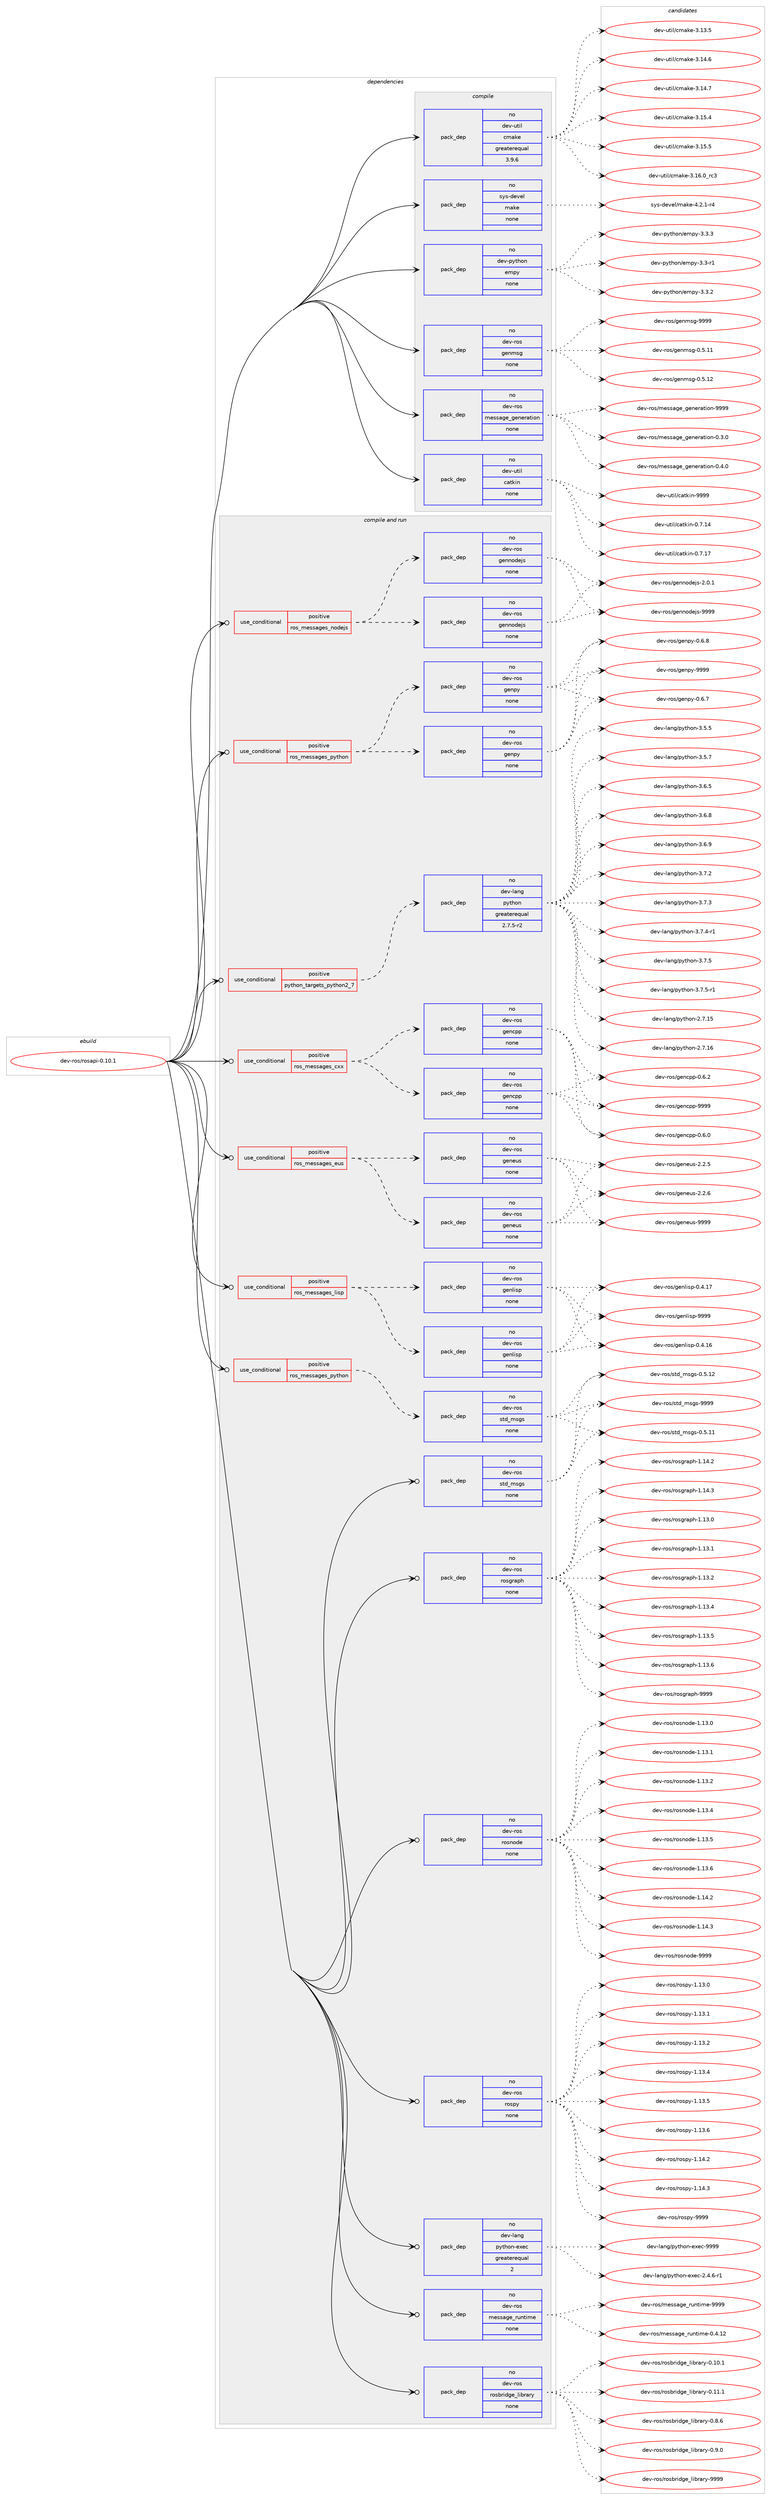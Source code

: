 digraph prolog {

# *************
# Graph options
# *************

newrank=true;
concentrate=true;
compound=true;
graph [rankdir=LR,fontname=Helvetica,fontsize=10,ranksep=1.5];#, ranksep=2.5, nodesep=0.2];
edge  [arrowhead=vee];
node  [fontname=Helvetica,fontsize=10];

# **********
# The ebuild
# **********

subgraph cluster_leftcol {
color=gray;
rank=same;
label=<<i>ebuild</i>>;
id [label="dev-ros/rosapi-0.10.1", color=red, width=4, href="../dev-ros/rosapi-0.10.1.svg"];
}

# ****************
# The dependencies
# ****************

subgraph cluster_midcol {
color=gray;
label=<<i>dependencies</i>>;
subgraph cluster_compile {
fillcolor="#eeeeee";
style=filled;
label=<<i>compile</i>>;
subgraph pack493560 {
dependency659871 [label=<<TABLE BORDER="0" CELLBORDER="1" CELLSPACING="0" CELLPADDING="4" WIDTH="220"><TR><TD ROWSPAN="6" CELLPADDING="30">pack_dep</TD></TR><TR><TD WIDTH="110">no</TD></TR><TR><TD>dev-python</TD></TR><TR><TD>empy</TD></TR><TR><TD>none</TD></TR><TR><TD></TD></TR></TABLE>>, shape=none, color=blue];
}
id:e -> dependency659871:w [weight=20,style="solid",arrowhead="vee"];
subgraph pack493561 {
dependency659872 [label=<<TABLE BORDER="0" CELLBORDER="1" CELLSPACING="0" CELLPADDING="4" WIDTH="220"><TR><TD ROWSPAN="6" CELLPADDING="30">pack_dep</TD></TR><TR><TD WIDTH="110">no</TD></TR><TR><TD>dev-ros</TD></TR><TR><TD>genmsg</TD></TR><TR><TD>none</TD></TR><TR><TD></TD></TR></TABLE>>, shape=none, color=blue];
}
id:e -> dependency659872:w [weight=20,style="solid",arrowhead="vee"];
subgraph pack493562 {
dependency659873 [label=<<TABLE BORDER="0" CELLBORDER="1" CELLSPACING="0" CELLPADDING="4" WIDTH="220"><TR><TD ROWSPAN="6" CELLPADDING="30">pack_dep</TD></TR><TR><TD WIDTH="110">no</TD></TR><TR><TD>dev-ros</TD></TR><TR><TD>message_generation</TD></TR><TR><TD>none</TD></TR><TR><TD></TD></TR></TABLE>>, shape=none, color=blue];
}
id:e -> dependency659873:w [weight=20,style="solid",arrowhead="vee"];
subgraph pack493563 {
dependency659874 [label=<<TABLE BORDER="0" CELLBORDER="1" CELLSPACING="0" CELLPADDING="4" WIDTH="220"><TR><TD ROWSPAN="6" CELLPADDING="30">pack_dep</TD></TR><TR><TD WIDTH="110">no</TD></TR><TR><TD>dev-util</TD></TR><TR><TD>catkin</TD></TR><TR><TD>none</TD></TR><TR><TD></TD></TR></TABLE>>, shape=none, color=blue];
}
id:e -> dependency659874:w [weight=20,style="solid",arrowhead="vee"];
subgraph pack493564 {
dependency659875 [label=<<TABLE BORDER="0" CELLBORDER="1" CELLSPACING="0" CELLPADDING="4" WIDTH="220"><TR><TD ROWSPAN="6" CELLPADDING="30">pack_dep</TD></TR><TR><TD WIDTH="110">no</TD></TR><TR><TD>dev-util</TD></TR><TR><TD>cmake</TD></TR><TR><TD>greaterequal</TD></TR><TR><TD>3.9.6</TD></TR></TABLE>>, shape=none, color=blue];
}
id:e -> dependency659875:w [weight=20,style="solid",arrowhead="vee"];
subgraph pack493565 {
dependency659876 [label=<<TABLE BORDER="0" CELLBORDER="1" CELLSPACING="0" CELLPADDING="4" WIDTH="220"><TR><TD ROWSPAN="6" CELLPADDING="30">pack_dep</TD></TR><TR><TD WIDTH="110">no</TD></TR><TR><TD>sys-devel</TD></TR><TR><TD>make</TD></TR><TR><TD>none</TD></TR><TR><TD></TD></TR></TABLE>>, shape=none, color=blue];
}
id:e -> dependency659876:w [weight=20,style="solid",arrowhead="vee"];
}
subgraph cluster_compileandrun {
fillcolor="#eeeeee";
style=filled;
label=<<i>compile and run</i>>;
subgraph cond154405 {
dependency659877 [label=<<TABLE BORDER="0" CELLBORDER="1" CELLSPACING="0" CELLPADDING="4"><TR><TD ROWSPAN="3" CELLPADDING="10">use_conditional</TD></TR><TR><TD>positive</TD></TR><TR><TD>python_targets_python2_7</TD></TR></TABLE>>, shape=none, color=red];
subgraph pack493566 {
dependency659878 [label=<<TABLE BORDER="0" CELLBORDER="1" CELLSPACING="0" CELLPADDING="4" WIDTH="220"><TR><TD ROWSPAN="6" CELLPADDING="30">pack_dep</TD></TR><TR><TD WIDTH="110">no</TD></TR><TR><TD>dev-lang</TD></TR><TR><TD>python</TD></TR><TR><TD>greaterequal</TD></TR><TR><TD>2.7.5-r2</TD></TR></TABLE>>, shape=none, color=blue];
}
dependency659877:e -> dependency659878:w [weight=20,style="dashed",arrowhead="vee"];
}
id:e -> dependency659877:w [weight=20,style="solid",arrowhead="odotvee"];
subgraph cond154406 {
dependency659879 [label=<<TABLE BORDER="0" CELLBORDER="1" CELLSPACING="0" CELLPADDING="4"><TR><TD ROWSPAN="3" CELLPADDING="10">use_conditional</TD></TR><TR><TD>positive</TD></TR><TR><TD>ros_messages_cxx</TD></TR></TABLE>>, shape=none, color=red];
subgraph pack493567 {
dependency659880 [label=<<TABLE BORDER="0" CELLBORDER="1" CELLSPACING="0" CELLPADDING="4" WIDTH="220"><TR><TD ROWSPAN="6" CELLPADDING="30">pack_dep</TD></TR><TR><TD WIDTH="110">no</TD></TR><TR><TD>dev-ros</TD></TR><TR><TD>gencpp</TD></TR><TR><TD>none</TD></TR><TR><TD></TD></TR></TABLE>>, shape=none, color=blue];
}
dependency659879:e -> dependency659880:w [weight=20,style="dashed",arrowhead="vee"];
subgraph pack493568 {
dependency659881 [label=<<TABLE BORDER="0" CELLBORDER="1" CELLSPACING="0" CELLPADDING="4" WIDTH="220"><TR><TD ROWSPAN="6" CELLPADDING="30">pack_dep</TD></TR><TR><TD WIDTH="110">no</TD></TR><TR><TD>dev-ros</TD></TR><TR><TD>gencpp</TD></TR><TR><TD>none</TD></TR><TR><TD></TD></TR></TABLE>>, shape=none, color=blue];
}
dependency659879:e -> dependency659881:w [weight=20,style="dashed",arrowhead="vee"];
}
id:e -> dependency659879:w [weight=20,style="solid",arrowhead="odotvee"];
subgraph cond154407 {
dependency659882 [label=<<TABLE BORDER="0" CELLBORDER="1" CELLSPACING="0" CELLPADDING="4"><TR><TD ROWSPAN="3" CELLPADDING="10">use_conditional</TD></TR><TR><TD>positive</TD></TR><TR><TD>ros_messages_eus</TD></TR></TABLE>>, shape=none, color=red];
subgraph pack493569 {
dependency659883 [label=<<TABLE BORDER="0" CELLBORDER="1" CELLSPACING="0" CELLPADDING="4" WIDTH="220"><TR><TD ROWSPAN="6" CELLPADDING="30">pack_dep</TD></TR><TR><TD WIDTH="110">no</TD></TR><TR><TD>dev-ros</TD></TR><TR><TD>geneus</TD></TR><TR><TD>none</TD></TR><TR><TD></TD></TR></TABLE>>, shape=none, color=blue];
}
dependency659882:e -> dependency659883:w [weight=20,style="dashed",arrowhead="vee"];
subgraph pack493570 {
dependency659884 [label=<<TABLE BORDER="0" CELLBORDER="1" CELLSPACING="0" CELLPADDING="4" WIDTH="220"><TR><TD ROWSPAN="6" CELLPADDING="30">pack_dep</TD></TR><TR><TD WIDTH="110">no</TD></TR><TR><TD>dev-ros</TD></TR><TR><TD>geneus</TD></TR><TR><TD>none</TD></TR><TR><TD></TD></TR></TABLE>>, shape=none, color=blue];
}
dependency659882:e -> dependency659884:w [weight=20,style="dashed",arrowhead="vee"];
}
id:e -> dependency659882:w [weight=20,style="solid",arrowhead="odotvee"];
subgraph cond154408 {
dependency659885 [label=<<TABLE BORDER="0" CELLBORDER="1" CELLSPACING="0" CELLPADDING="4"><TR><TD ROWSPAN="3" CELLPADDING="10">use_conditional</TD></TR><TR><TD>positive</TD></TR><TR><TD>ros_messages_lisp</TD></TR></TABLE>>, shape=none, color=red];
subgraph pack493571 {
dependency659886 [label=<<TABLE BORDER="0" CELLBORDER="1" CELLSPACING="0" CELLPADDING="4" WIDTH="220"><TR><TD ROWSPAN="6" CELLPADDING="30">pack_dep</TD></TR><TR><TD WIDTH="110">no</TD></TR><TR><TD>dev-ros</TD></TR><TR><TD>genlisp</TD></TR><TR><TD>none</TD></TR><TR><TD></TD></TR></TABLE>>, shape=none, color=blue];
}
dependency659885:e -> dependency659886:w [weight=20,style="dashed",arrowhead="vee"];
subgraph pack493572 {
dependency659887 [label=<<TABLE BORDER="0" CELLBORDER="1" CELLSPACING="0" CELLPADDING="4" WIDTH="220"><TR><TD ROWSPAN="6" CELLPADDING="30">pack_dep</TD></TR><TR><TD WIDTH="110">no</TD></TR><TR><TD>dev-ros</TD></TR><TR><TD>genlisp</TD></TR><TR><TD>none</TD></TR><TR><TD></TD></TR></TABLE>>, shape=none, color=blue];
}
dependency659885:e -> dependency659887:w [weight=20,style="dashed",arrowhead="vee"];
}
id:e -> dependency659885:w [weight=20,style="solid",arrowhead="odotvee"];
subgraph cond154409 {
dependency659888 [label=<<TABLE BORDER="0" CELLBORDER="1" CELLSPACING="0" CELLPADDING="4"><TR><TD ROWSPAN="3" CELLPADDING="10">use_conditional</TD></TR><TR><TD>positive</TD></TR><TR><TD>ros_messages_nodejs</TD></TR></TABLE>>, shape=none, color=red];
subgraph pack493573 {
dependency659889 [label=<<TABLE BORDER="0" CELLBORDER="1" CELLSPACING="0" CELLPADDING="4" WIDTH="220"><TR><TD ROWSPAN="6" CELLPADDING="30">pack_dep</TD></TR><TR><TD WIDTH="110">no</TD></TR><TR><TD>dev-ros</TD></TR><TR><TD>gennodejs</TD></TR><TR><TD>none</TD></TR><TR><TD></TD></TR></TABLE>>, shape=none, color=blue];
}
dependency659888:e -> dependency659889:w [weight=20,style="dashed",arrowhead="vee"];
subgraph pack493574 {
dependency659890 [label=<<TABLE BORDER="0" CELLBORDER="1" CELLSPACING="0" CELLPADDING="4" WIDTH="220"><TR><TD ROWSPAN="6" CELLPADDING="30">pack_dep</TD></TR><TR><TD WIDTH="110">no</TD></TR><TR><TD>dev-ros</TD></TR><TR><TD>gennodejs</TD></TR><TR><TD>none</TD></TR><TR><TD></TD></TR></TABLE>>, shape=none, color=blue];
}
dependency659888:e -> dependency659890:w [weight=20,style="dashed",arrowhead="vee"];
}
id:e -> dependency659888:w [weight=20,style="solid",arrowhead="odotvee"];
subgraph cond154410 {
dependency659891 [label=<<TABLE BORDER="0" CELLBORDER="1" CELLSPACING="0" CELLPADDING="4"><TR><TD ROWSPAN="3" CELLPADDING="10">use_conditional</TD></TR><TR><TD>positive</TD></TR><TR><TD>ros_messages_python</TD></TR></TABLE>>, shape=none, color=red];
subgraph pack493575 {
dependency659892 [label=<<TABLE BORDER="0" CELLBORDER="1" CELLSPACING="0" CELLPADDING="4" WIDTH="220"><TR><TD ROWSPAN="6" CELLPADDING="30">pack_dep</TD></TR><TR><TD WIDTH="110">no</TD></TR><TR><TD>dev-ros</TD></TR><TR><TD>genpy</TD></TR><TR><TD>none</TD></TR><TR><TD></TD></TR></TABLE>>, shape=none, color=blue];
}
dependency659891:e -> dependency659892:w [weight=20,style="dashed",arrowhead="vee"];
subgraph pack493576 {
dependency659893 [label=<<TABLE BORDER="0" CELLBORDER="1" CELLSPACING="0" CELLPADDING="4" WIDTH="220"><TR><TD ROWSPAN="6" CELLPADDING="30">pack_dep</TD></TR><TR><TD WIDTH="110">no</TD></TR><TR><TD>dev-ros</TD></TR><TR><TD>genpy</TD></TR><TR><TD>none</TD></TR><TR><TD></TD></TR></TABLE>>, shape=none, color=blue];
}
dependency659891:e -> dependency659893:w [weight=20,style="dashed",arrowhead="vee"];
}
id:e -> dependency659891:w [weight=20,style="solid",arrowhead="odotvee"];
subgraph cond154411 {
dependency659894 [label=<<TABLE BORDER="0" CELLBORDER="1" CELLSPACING="0" CELLPADDING="4"><TR><TD ROWSPAN="3" CELLPADDING="10">use_conditional</TD></TR><TR><TD>positive</TD></TR><TR><TD>ros_messages_python</TD></TR></TABLE>>, shape=none, color=red];
subgraph pack493577 {
dependency659895 [label=<<TABLE BORDER="0" CELLBORDER="1" CELLSPACING="0" CELLPADDING="4" WIDTH="220"><TR><TD ROWSPAN="6" CELLPADDING="30">pack_dep</TD></TR><TR><TD WIDTH="110">no</TD></TR><TR><TD>dev-ros</TD></TR><TR><TD>std_msgs</TD></TR><TR><TD>none</TD></TR><TR><TD></TD></TR></TABLE>>, shape=none, color=blue];
}
dependency659894:e -> dependency659895:w [weight=20,style="dashed",arrowhead="vee"];
}
id:e -> dependency659894:w [weight=20,style="solid",arrowhead="odotvee"];
subgraph pack493578 {
dependency659896 [label=<<TABLE BORDER="0" CELLBORDER="1" CELLSPACING="0" CELLPADDING="4" WIDTH="220"><TR><TD ROWSPAN="6" CELLPADDING="30">pack_dep</TD></TR><TR><TD WIDTH="110">no</TD></TR><TR><TD>dev-lang</TD></TR><TR><TD>python-exec</TD></TR><TR><TD>greaterequal</TD></TR><TR><TD>2</TD></TR></TABLE>>, shape=none, color=blue];
}
id:e -> dependency659896:w [weight=20,style="solid",arrowhead="odotvee"];
subgraph pack493579 {
dependency659897 [label=<<TABLE BORDER="0" CELLBORDER="1" CELLSPACING="0" CELLPADDING="4" WIDTH="220"><TR><TD ROWSPAN="6" CELLPADDING="30">pack_dep</TD></TR><TR><TD WIDTH="110">no</TD></TR><TR><TD>dev-ros</TD></TR><TR><TD>message_runtime</TD></TR><TR><TD>none</TD></TR><TR><TD></TD></TR></TABLE>>, shape=none, color=blue];
}
id:e -> dependency659897:w [weight=20,style="solid",arrowhead="odotvee"];
subgraph pack493580 {
dependency659898 [label=<<TABLE BORDER="0" CELLBORDER="1" CELLSPACING="0" CELLPADDING="4" WIDTH="220"><TR><TD ROWSPAN="6" CELLPADDING="30">pack_dep</TD></TR><TR><TD WIDTH="110">no</TD></TR><TR><TD>dev-ros</TD></TR><TR><TD>rosbridge_library</TD></TR><TR><TD>none</TD></TR><TR><TD></TD></TR></TABLE>>, shape=none, color=blue];
}
id:e -> dependency659898:w [weight=20,style="solid",arrowhead="odotvee"];
subgraph pack493581 {
dependency659899 [label=<<TABLE BORDER="0" CELLBORDER="1" CELLSPACING="0" CELLPADDING="4" WIDTH="220"><TR><TD ROWSPAN="6" CELLPADDING="30">pack_dep</TD></TR><TR><TD WIDTH="110">no</TD></TR><TR><TD>dev-ros</TD></TR><TR><TD>rosgraph</TD></TR><TR><TD>none</TD></TR><TR><TD></TD></TR></TABLE>>, shape=none, color=blue];
}
id:e -> dependency659899:w [weight=20,style="solid",arrowhead="odotvee"];
subgraph pack493582 {
dependency659900 [label=<<TABLE BORDER="0" CELLBORDER="1" CELLSPACING="0" CELLPADDING="4" WIDTH="220"><TR><TD ROWSPAN="6" CELLPADDING="30">pack_dep</TD></TR><TR><TD WIDTH="110">no</TD></TR><TR><TD>dev-ros</TD></TR><TR><TD>rosnode</TD></TR><TR><TD>none</TD></TR><TR><TD></TD></TR></TABLE>>, shape=none, color=blue];
}
id:e -> dependency659900:w [weight=20,style="solid",arrowhead="odotvee"];
subgraph pack493583 {
dependency659901 [label=<<TABLE BORDER="0" CELLBORDER="1" CELLSPACING="0" CELLPADDING="4" WIDTH="220"><TR><TD ROWSPAN="6" CELLPADDING="30">pack_dep</TD></TR><TR><TD WIDTH="110">no</TD></TR><TR><TD>dev-ros</TD></TR><TR><TD>rospy</TD></TR><TR><TD>none</TD></TR><TR><TD></TD></TR></TABLE>>, shape=none, color=blue];
}
id:e -> dependency659901:w [weight=20,style="solid",arrowhead="odotvee"];
subgraph pack493584 {
dependency659902 [label=<<TABLE BORDER="0" CELLBORDER="1" CELLSPACING="0" CELLPADDING="4" WIDTH="220"><TR><TD ROWSPAN="6" CELLPADDING="30">pack_dep</TD></TR><TR><TD WIDTH="110">no</TD></TR><TR><TD>dev-ros</TD></TR><TR><TD>std_msgs</TD></TR><TR><TD>none</TD></TR><TR><TD></TD></TR></TABLE>>, shape=none, color=blue];
}
id:e -> dependency659902:w [weight=20,style="solid",arrowhead="odotvee"];
}
subgraph cluster_run {
fillcolor="#eeeeee";
style=filled;
label=<<i>run</i>>;
}
}

# **************
# The candidates
# **************

subgraph cluster_choices {
rank=same;
color=gray;
label=<<i>candidates</i>>;

subgraph choice493560 {
color=black;
nodesep=1;
choice1001011184511212111610411111047101109112121455146514511449 [label="dev-python/empy-3.3-r1", color=red, width=4,href="../dev-python/empy-3.3-r1.svg"];
choice1001011184511212111610411111047101109112121455146514650 [label="dev-python/empy-3.3.2", color=red, width=4,href="../dev-python/empy-3.3.2.svg"];
choice1001011184511212111610411111047101109112121455146514651 [label="dev-python/empy-3.3.3", color=red, width=4,href="../dev-python/empy-3.3.3.svg"];
dependency659871:e -> choice1001011184511212111610411111047101109112121455146514511449:w [style=dotted,weight="100"];
dependency659871:e -> choice1001011184511212111610411111047101109112121455146514650:w [style=dotted,weight="100"];
dependency659871:e -> choice1001011184511212111610411111047101109112121455146514651:w [style=dotted,weight="100"];
}
subgraph choice493561 {
color=black;
nodesep=1;
choice100101118451141111154710310111010911510345484653464949 [label="dev-ros/genmsg-0.5.11", color=red, width=4,href="../dev-ros/genmsg-0.5.11.svg"];
choice100101118451141111154710310111010911510345484653464950 [label="dev-ros/genmsg-0.5.12", color=red, width=4,href="../dev-ros/genmsg-0.5.12.svg"];
choice10010111845114111115471031011101091151034557575757 [label="dev-ros/genmsg-9999", color=red, width=4,href="../dev-ros/genmsg-9999.svg"];
dependency659872:e -> choice100101118451141111154710310111010911510345484653464949:w [style=dotted,weight="100"];
dependency659872:e -> choice100101118451141111154710310111010911510345484653464950:w [style=dotted,weight="100"];
dependency659872:e -> choice10010111845114111115471031011101091151034557575757:w [style=dotted,weight="100"];
}
subgraph choice493562 {
color=black;
nodesep=1;
choice1001011184511411111547109101115115971031019510310111010111497116105111110454846514648 [label="dev-ros/message_generation-0.3.0", color=red, width=4,href="../dev-ros/message_generation-0.3.0.svg"];
choice1001011184511411111547109101115115971031019510310111010111497116105111110454846524648 [label="dev-ros/message_generation-0.4.0", color=red, width=4,href="../dev-ros/message_generation-0.4.0.svg"];
choice10010111845114111115471091011151159710310195103101110101114971161051111104557575757 [label="dev-ros/message_generation-9999", color=red, width=4,href="../dev-ros/message_generation-9999.svg"];
dependency659873:e -> choice1001011184511411111547109101115115971031019510310111010111497116105111110454846514648:w [style=dotted,weight="100"];
dependency659873:e -> choice1001011184511411111547109101115115971031019510310111010111497116105111110454846524648:w [style=dotted,weight="100"];
dependency659873:e -> choice10010111845114111115471091011151159710310195103101110101114971161051111104557575757:w [style=dotted,weight="100"];
}
subgraph choice493563 {
color=black;
nodesep=1;
choice1001011184511711610510847999711610710511045484655464952 [label="dev-util/catkin-0.7.14", color=red, width=4,href="../dev-util/catkin-0.7.14.svg"];
choice1001011184511711610510847999711610710511045484655464955 [label="dev-util/catkin-0.7.17", color=red, width=4,href="../dev-util/catkin-0.7.17.svg"];
choice100101118451171161051084799971161071051104557575757 [label="dev-util/catkin-9999", color=red, width=4,href="../dev-util/catkin-9999.svg"];
dependency659874:e -> choice1001011184511711610510847999711610710511045484655464952:w [style=dotted,weight="100"];
dependency659874:e -> choice1001011184511711610510847999711610710511045484655464955:w [style=dotted,weight="100"];
dependency659874:e -> choice100101118451171161051084799971161071051104557575757:w [style=dotted,weight="100"];
}
subgraph choice493564 {
color=black;
nodesep=1;
choice1001011184511711610510847991099710710145514649514653 [label="dev-util/cmake-3.13.5", color=red, width=4,href="../dev-util/cmake-3.13.5.svg"];
choice1001011184511711610510847991099710710145514649524654 [label="dev-util/cmake-3.14.6", color=red, width=4,href="../dev-util/cmake-3.14.6.svg"];
choice1001011184511711610510847991099710710145514649524655 [label="dev-util/cmake-3.14.7", color=red, width=4,href="../dev-util/cmake-3.14.7.svg"];
choice1001011184511711610510847991099710710145514649534652 [label="dev-util/cmake-3.15.4", color=red, width=4,href="../dev-util/cmake-3.15.4.svg"];
choice1001011184511711610510847991099710710145514649534653 [label="dev-util/cmake-3.15.5", color=red, width=4,href="../dev-util/cmake-3.15.5.svg"];
choice1001011184511711610510847991099710710145514649544648951149951 [label="dev-util/cmake-3.16.0_rc3", color=red, width=4,href="../dev-util/cmake-3.16.0_rc3.svg"];
dependency659875:e -> choice1001011184511711610510847991099710710145514649514653:w [style=dotted,weight="100"];
dependency659875:e -> choice1001011184511711610510847991099710710145514649524654:w [style=dotted,weight="100"];
dependency659875:e -> choice1001011184511711610510847991099710710145514649524655:w [style=dotted,weight="100"];
dependency659875:e -> choice1001011184511711610510847991099710710145514649534652:w [style=dotted,weight="100"];
dependency659875:e -> choice1001011184511711610510847991099710710145514649534653:w [style=dotted,weight="100"];
dependency659875:e -> choice1001011184511711610510847991099710710145514649544648951149951:w [style=dotted,weight="100"];
}
subgraph choice493565 {
color=black;
nodesep=1;
choice1151211154510010111810110847109971071014552465046494511452 [label="sys-devel/make-4.2.1-r4", color=red, width=4,href="../sys-devel/make-4.2.1-r4.svg"];
dependency659876:e -> choice1151211154510010111810110847109971071014552465046494511452:w [style=dotted,weight="100"];
}
subgraph choice493566 {
color=black;
nodesep=1;
choice10010111845108971101034711212111610411111045504655464953 [label="dev-lang/python-2.7.15", color=red, width=4,href="../dev-lang/python-2.7.15.svg"];
choice10010111845108971101034711212111610411111045504655464954 [label="dev-lang/python-2.7.16", color=red, width=4,href="../dev-lang/python-2.7.16.svg"];
choice100101118451089711010347112121116104111110455146534653 [label="dev-lang/python-3.5.5", color=red, width=4,href="../dev-lang/python-3.5.5.svg"];
choice100101118451089711010347112121116104111110455146534655 [label="dev-lang/python-3.5.7", color=red, width=4,href="../dev-lang/python-3.5.7.svg"];
choice100101118451089711010347112121116104111110455146544653 [label="dev-lang/python-3.6.5", color=red, width=4,href="../dev-lang/python-3.6.5.svg"];
choice100101118451089711010347112121116104111110455146544656 [label="dev-lang/python-3.6.8", color=red, width=4,href="../dev-lang/python-3.6.8.svg"];
choice100101118451089711010347112121116104111110455146544657 [label="dev-lang/python-3.6.9", color=red, width=4,href="../dev-lang/python-3.6.9.svg"];
choice100101118451089711010347112121116104111110455146554650 [label="dev-lang/python-3.7.2", color=red, width=4,href="../dev-lang/python-3.7.2.svg"];
choice100101118451089711010347112121116104111110455146554651 [label="dev-lang/python-3.7.3", color=red, width=4,href="../dev-lang/python-3.7.3.svg"];
choice1001011184510897110103471121211161041111104551465546524511449 [label="dev-lang/python-3.7.4-r1", color=red, width=4,href="../dev-lang/python-3.7.4-r1.svg"];
choice100101118451089711010347112121116104111110455146554653 [label="dev-lang/python-3.7.5", color=red, width=4,href="../dev-lang/python-3.7.5.svg"];
choice1001011184510897110103471121211161041111104551465546534511449 [label="dev-lang/python-3.7.5-r1", color=red, width=4,href="../dev-lang/python-3.7.5-r1.svg"];
dependency659878:e -> choice10010111845108971101034711212111610411111045504655464953:w [style=dotted,weight="100"];
dependency659878:e -> choice10010111845108971101034711212111610411111045504655464954:w [style=dotted,weight="100"];
dependency659878:e -> choice100101118451089711010347112121116104111110455146534653:w [style=dotted,weight="100"];
dependency659878:e -> choice100101118451089711010347112121116104111110455146534655:w [style=dotted,weight="100"];
dependency659878:e -> choice100101118451089711010347112121116104111110455146544653:w [style=dotted,weight="100"];
dependency659878:e -> choice100101118451089711010347112121116104111110455146544656:w [style=dotted,weight="100"];
dependency659878:e -> choice100101118451089711010347112121116104111110455146544657:w [style=dotted,weight="100"];
dependency659878:e -> choice100101118451089711010347112121116104111110455146554650:w [style=dotted,weight="100"];
dependency659878:e -> choice100101118451089711010347112121116104111110455146554651:w [style=dotted,weight="100"];
dependency659878:e -> choice1001011184510897110103471121211161041111104551465546524511449:w [style=dotted,weight="100"];
dependency659878:e -> choice100101118451089711010347112121116104111110455146554653:w [style=dotted,weight="100"];
dependency659878:e -> choice1001011184510897110103471121211161041111104551465546534511449:w [style=dotted,weight="100"];
}
subgraph choice493567 {
color=black;
nodesep=1;
choice100101118451141111154710310111099112112454846544648 [label="dev-ros/gencpp-0.6.0", color=red, width=4,href="../dev-ros/gencpp-0.6.0.svg"];
choice100101118451141111154710310111099112112454846544650 [label="dev-ros/gencpp-0.6.2", color=red, width=4,href="../dev-ros/gencpp-0.6.2.svg"];
choice1001011184511411111547103101110991121124557575757 [label="dev-ros/gencpp-9999", color=red, width=4,href="../dev-ros/gencpp-9999.svg"];
dependency659880:e -> choice100101118451141111154710310111099112112454846544648:w [style=dotted,weight="100"];
dependency659880:e -> choice100101118451141111154710310111099112112454846544650:w [style=dotted,weight="100"];
dependency659880:e -> choice1001011184511411111547103101110991121124557575757:w [style=dotted,weight="100"];
}
subgraph choice493568 {
color=black;
nodesep=1;
choice100101118451141111154710310111099112112454846544648 [label="dev-ros/gencpp-0.6.0", color=red, width=4,href="../dev-ros/gencpp-0.6.0.svg"];
choice100101118451141111154710310111099112112454846544650 [label="dev-ros/gencpp-0.6.2", color=red, width=4,href="../dev-ros/gencpp-0.6.2.svg"];
choice1001011184511411111547103101110991121124557575757 [label="dev-ros/gencpp-9999", color=red, width=4,href="../dev-ros/gencpp-9999.svg"];
dependency659881:e -> choice100101118451141111154710310111099112112454846544648:w [style=dotted,weight="100"];
dependency659881:e -> choice100101118451141111154710310111099112112454846544650:w [style=dotted,weight="100"];
dependency659881:e -> choice1001011184511411111547103101110991121124557575757:w [style=dotted,weight="100"];
}
subgraph choice493569 {
color=black;
nodesep=1;
choice1001011184511411111547103101110101117115455046504653 [label="dev-ros/geneus-2.2.5", color=red, width=4,href="../dev-ros/geneus-2.2.5.svg"];
choice1001011184511411111547103101110101117115455046504654 [label="dev-ros/geneus-2.2.6", color=red, width=4,href="../dev-ros/geneus-2.2.6.svg"];
choice10010111845114111115471031011101011171154557575757 [label="dev-ros/geneus-9999", color=red, width=4,href="../dev-ros/geneus-9999.svg"];
dependency659883:e -> choice1001011184511411111547103101110101117115455046504653:w [style=dotted,weight="100"];
dependency659883:e -> choice1001011184511411111547103101110101117115455046504654:w [style=dotted,weight="100"];
dependency659883:e -> choice10010111845114111115471031011101011171154557575757:w [style=dotted,weight="100"];
}
subgraph choice493570 {
color=black;
nodesep=1;
choice1001011184511411111547103101110101117115455046504653 [label="dev-ros/geneus-2.2.5", color=red, width=4,href="../dev-ros/geneus-2.2.5.svg"];
choice1001011184511411111547103101110101117115455046504654 [label="dev-ros/geneus-2.2.6", color=red, width=4,href="../dev-ros/geneus-2.2.6.svg"];
choice10010111845114111115471031011101011171154557575757 [label="dev-ros/geneus-9999", color=red, width=4,href="../dev-ros/geneus-9999.svg"];
dependency659884:e -> choice1001011184511411111547103101110101117115455046504653:w [style=dotted,weight="100"];
dependency659884:e -> choice1001011184511411111547103101110101117115455046504654:w [style=dotted,weight="100"];
dependency659884:e -> choice10010111845114111115471031011101011171154557575757:w [style=dotted,weight="100"];
}
subgraph choice493571 {
color=black;
nodesep=1;
choice100101118451141111154710310111010810511511245484652464954 [label="dev-ros/genlisp-0.4.16", color=red, width=4,href="../dev-ros/genlisp-0.4.16.svg"];
choice100101118451141111154710310111010810511511245484652464955 [label="dev-ros/genlisp-0.4.17", color=red, width=4,href="../dev-ros/genlisp-0.4.17.svg"];
choice10010111845114111115471031011101081051151124557575757 [label="dev-ros/genlisp-9999", color=red, width=4,href="../dev-ros/genlisp-9999.svg"];
dependency659886:e -> choice100101118451141111154710310111010810511511245484652464954:w [style=dotted,weight="100"];
dependency659886:e -> choice100101118451141111154710310111010810511511245484652464955:w [style=dotted,weight="100"];
dependency659886:e -> choice10010111845114111115471031011101081051151124557575757:w [style=dotted,weight="100"];
}
subgraph choice493572 {
color=black;
nodesep=1;
choice100101118451141111154710310111010810511511245484652464954 [label="dev-ros/genlisp-0.4.16", color=red, width=4,href="../dev-ros/genlisp-0.4.16.svg"];
choice100101118451141111154710310111010810511511245484652464955 [label="dev-ros/genlisp-0.4.17", color=red, width=4,href="../dev-ros/genlisp-0.4.17.svg"];
choice10010111845114111115471031011101081051151124557575757 [label="dev-ros/genlisp-9999", color=red, width=4,href="../dev-ros/genlisp-9999.svg"];
dependency659887:e -> choice100101118451141111154710310111010810511511245484652464954:w [style=dotted,weight="100"];
dependency659887:e -> choice100101118451141111154710310111010810511511245484652464955:w [style=dotted,weight="100"];
dependency659887:e -> choice10010111845114111115471031011101081051151124557575757:w [style=dotted,weight="100"];
}
subgraph choice493573 {
color=black;
nodesep=1;
choice1001011184511411111547103101110110111100101106115455046484649 [label="dev-ros/gennodejs-2.0.1", color=red, width=4,href="../dev-ros/gennodejs-2.0.1.svg"];
choice10010111845114111115471031011101101111001011061154557575757 [label="dev-ros/gennodejs-9999", color=red, width=4,href="../dev-ros/gennodejs-9999.svg"];
dependency659889:e -> choice1001011184511411111547103101110110111100101106115455046484649:w [style=dotted,weight="100"];
dependency659889:e -> choice10010111845114111115471031011101101111001011061154557575757:w [style=dotted,weight="100"];
}
subgraph choice493574 {
color=black;
nodesep=1;
choice1001011184511411111547103101110110111100101106115455046484649 [label="dev-ros/gennodejs-2.0.1", color=red, width=4,href="../dev-ros/gennodejs-2.0.1.svg"];
choice10010111845114111115471031011101101111001011061154557575757 [label="dev-ros/gennodejs-9999", color=red, width=4,href="../dev-ros/gennodejs-9999.svg"];
dependency659890:e -> choice1001011184511411111547103101110110111100101106115455046484649:w [style=dotted,weight="100"];
dependency659890:e -> choice10010111845114111115471031011101101111001011061154557575757:w [style=dotted,weight="100"];
}
subgraph choice493575 {
color=black;
nodesep=1;
choice1001011184511411111547103101110112121454846544655 [label="dev-ros/genpy-0.6.7", color=red, width=4,href="../dev-ros/genpy-0.6.7.svg"];
choice1001011184511411111547103101110112121454846544656 [label="dev-ros/genpy-0.6.8", color=red, width=4,href="../dev-ros/genpy-0.6.8.svg"];
choice10010111845114111115471031011101121214557575757 [label="dev-ros/genpy-9999", color=red, width=4,href="../dev-ros/genpy-9999.svg"];
dependency659892:e -> choice1001011184511411111547103101110112121454846544655:w [style=dotted,weight="100"];
dependency659892:e -> choice1001011184511411111547103101110112121454846544656:w [style=dotted,weight="100"];
dependency659892:e -> choice10010111845114111115471031011101121214557575757:w [style=dotted,weight="100"];
}
subgraph choice493576 {
color=black;
nodesep=1;
choice1001011184511411111547103101110112121454846544655 [label="dev-ros/genpy-0.6.7", color=red, width=4,href="../dev-ros/genpy-0.6.7.svg"];
choice1001011184511411111547103101110112121454846544656 [label="dev-ros/genpy-0.6.8", color=red, width=4,href="../dev-ros/genpy-0.6.8.svg"];
choice10010111845114111115471031011101121214557575757 [label="dev-ros/genpy-9999", color=red, width=4,href="../dev-ros/genpy-9999.svg"];
dependency659893:e -> choice1001011184511411111547103101110112121454846544655:w [style=dotted,weight="100"];
dependency659893:e -> choice1001011184511411111547103101110112121454846544656:w [style=dotted,weight="100"];
dependency659893:e -> choice10010111845114111115471031011101121214557575757:w [style=dotted,weight="100"];
}
subgraph choice493577 {
color=black;
nodesep=1;
choice10010111845114111115471151161009510911510311545484653464949 [label="dev-ros/std_msgs-0.5.11", color=red, width=4,href="../dev-ros/std_msgs-0.5.11.svg"];
choice10010111845114111115471151161009510911510311545484653464950 [label="dev-ros/std_msgs-0.5.12", color=red, width=4,href="../dev-ros/std_msgs-0.5.12.svg"];
choice1001011184511411111547115116100951091151031154557575757 [label="dev-ros/std_msgs-9999", color=red, width=4,href="../dev-ros/std_msgs-9999.svg"];
dependency659895:e -> choice10010111845114111115471151161009510911510311545484653464949:w [style=dotted,weight="100"];
dependency659895:e -> choice10010111845114111115471151161009510911510311545484653464950:w [style=dotted,weight="100"];
dependency659895:e -> choice1001011184511411111547115116100951091151031154557575757:w [style=dotted,weight="100"];
}
subgraph choice493578 {
color=black;
nodesep=1;
choice10010111845108971101034711212111610411111045101120101994550465246544511449 [label="dev-lang/python-exec-2.4.6-r1", color=red, width=4,href="../dev-lang/python-exec-2.4.6-r1.svg"];
choice10010111845108971101034711212111610411111045101120101994557575757 [label="dev-lang/python-exec-9999", color=red, width=4,href="../dev-lang/python-exec-9999.svg"];
dependency659896:e -> choice10010111845108971101034711212111610411111045101120101994550465246544511449:w [style=dotted,weight="100"];
dependency659896:e -> choice10010111845108971101034711212111610411111045101120101994557575757:w [style=dotted,weight="100"];
}
subgraph choice493579 {
color=black;
nodesep=1;
choice1001011184511411111547109101115115971031019511411711011610510910145484652464950 [label="dev-ros/message_runtime-0.4.12", color=red, width=4,href="../dev-ros/message_runtime-0.4.12.svg"];
choice100101118451141111154710910111511597103101951141171101161051091014557575757 [label="dev-ros/message_runtime-9999", color=red, width=4,href="../dev-ros/message_runtime-9999.svg"];
dependency659897:e -> choice1001011184511411111547109101115115971031019511411711011610510910145484652464950:w [style=dotted,weight="100"];
dependency659897:e -> choice100101118451141111154710910111511597103101951141171101161051091014557575757:w [style=dotted,weight="100"];
}
subgraph choice493580 {
color=black;
nodesep=1;
choice10010111845114111115471141111159811410510010310195108105981149711412145484649484649 [label="dev-ros/rosbridge_library-0.10.1", color=red, width=4,href="../dev-ros/rosbridge_library-0.10.1.svg"];
choice10010111845114111115471141111159811410510010310195108105981149711412145484649494649 [label="dev-ros/rosbridge_library-0.11.1", color=red, width=4,href="../dev-ros/rosbridge_library-0.11.1.svg"];
choice100101118451141111154711411111598114105100103101951081059811497114121454846564654 [label="dev-ros/rosbridge_library-0.8.6", color=red, width=4,href="../dev-ros/rosbridge_library-0.8.6.svg"];
choice100101118451141111154711411111598114105100103101951081059811497114121454846574648 [label="dev-ros/rosbridge_library-0.9.0", color=red, width=4,href="../dev-ros/rosbridge_library-0.9.0.svg"];
choice1001011184511411111547114111115981141051001031019510810598114971141214557575757 [label="dev-ros/rosbridge_library-9999", color=red, width=4,href="../dev-ros/rosbridge_library-9999.svg"];
dependency659898:e -> choice10010111845114111115471141111159811410510010310195108105981149711412145484649484649:w [style=dotted,weight="100"];
dependency659898:e -> choice10010111845114111115471141111159811410510010310195108105981149711412145484649494649:w [style=dotted,weight="100"];
dependency659898:e -> choice100101118451141111154711411111598114105100103101951081059811497114121454846564654:w [style=dotted,weight="100"];
dependency659898:e -> choice100101118451141111154711411111598114105100103101951081059811497114121454846574648:w [style=dotted,weight="100"];
dependency659898:e -> choice1001011184511411111547114111115981141051001031019510810598114971141214557575757:w [style=dotted,weight="100"];
}
subgraph choice493581 {
color=black;
nodesep=1;
choice10010111845114111115471141111151031149711210445494649514648 [label="dev-ros/rosgraph-1.13.0", color=red, width=4,href="../dev-ros/rosgraph-1.13.0.svg"];
choice10010111845114111115471141111151031149711210445494649514649 [label="dev-ros/rosgraph-1.13.1", color=red, width=4,href="../dev-ros/rosgraph-1.13.1.svg"];
choice10010111845114111115471141111151031149711210445494649514650 [label="dev-ros/rosgraph-1.13.2", color=red, width=4,href="../dev-ros/rosgraph-1.13.2.svg"];
choice10010111845114111115471141111151031149711210445494649514652 [label="dev-ros/rosgraph-1.13.4", color=red, width=4,href="../dev-ros/rosgraph-1.13.4.svg"];
choice10010111845114111115471141111151031149711210445494649514653 [label="dev-ros/rosgraph-1.13.5", color=red, width=4,href="../dev-ros/rosgraph-1.13.5.svg"];
choice10010111845114111115471141111151031149711210445494649514654 [label="dev-ros/rosgraph-1.13.6", color=red, width=4,href="../dev-ros/rosgraph-1.13.6.svg"];
choice10010111845114111115471141111151031149711210445494649524650 [label="dev-ros/rosgraph-1.14.2", color=red, width=4,href="../dev-ros/rosgraph-1.14.2.svg"];
choice10010111845114111115471141111151031149711210445494649524651 [label="dev-ros/rosgraph-1.14.3", color=red, width=4,href="../dev-ros/rosgraph-1.14.3.svg"];
choice1001011184511411111547114111115103114971121044557575757 [label="dev-ros/rosgraph-9999", color=red, width=4,href="../dev-ros/rosgraph-9999.svg"];
dependency659899:e -> choice10010111845114111115471141111151031149711210445494649514648:w [style=dotted,weight="100"];
dependency659899:e -> choice10010111845114111115471141111151031149711210445494649514649:w [style=dotted,weight="100"];
dependency659899:e -> choice10010111845114111115471141111151031149711210445494649514650:w [style=dotted,weight="100"];
dependency659899:e -> choice10010111845114111115471141111151031149711210445494649514652:w [style=dotted,weight="100"];
dependency659899:e -> choice10010111845114111115471141111151031149711210445494649514653:w [style=dotted,weight="100"];
dependency659899:e -> choice10010111845114111115471141111151031149711210445494649514654:w [style=dotted,weight="100"];
dependency659899:e -> choice10010111845114111115471141111151031149711210445494649524650:w [style=dotted,weight="100"];
dependency659899:e -> choice10010111845114111115471141111151031149711210445494649524651:w [style=dotted,weight="100"];
dependency659899:e -> choice1001011184511411111547114111115103114971121044557575757:w [style=dotted,weight="100"];
}
subgraph choice493582 {
color=black;
nodesep=1;
choice100101118451141111154711411111511011110010145494649514648 [label="dev-ros/rosnode-1.13.0", color=red, width=4,href="../dev-ros/rosnode-1.13.0.svg"];
choice100101118451141111154711411111511011110010145494649514649 [label="dev-ros/rosnode-1.13.1", color=red, width=4,href="../dev-ros/rosnode-1.13.1.svg"];
choice100101118451141111154711411111511011110010145494649514650 [label="dev-ros/rosnode-1.13.2", color=red, width=4,href="../dev-ros/rosnode-1.13.2.svg"];
choice100101118451141111154711411111511011110010145494649514652 [label="dev-ros/rosnode-1.13.4", color=red, width=4,href="../dev-ros/rosnode-1.13.4.svg"];
choice100101118451141111154711411111511011110010145494649514653 [label="dev-ros/rosnode-1.13.5", color=red, width=4,href="../dev-ros/rosnode-1.13.5.svg"];
choice100101118451141111154711411111511011110010145494649514654 [label="dev-ros/rosnode-1.13.6", color=red, width=4,href="../dev-ros/rosnode-1.13.6.svg"];
choice100101118451141111154711411111511011110010145494649524650 [label="dev-ros/rosnode-1.14.2", color=red, width=4,href="../dev-ros/rosnode-1.14.2.svg"];
choice100101118451141111154711411111511011110010145494649524651 [label="dev-ros/rosnode-1.14.3", color=red, width=4,href="../dev-ros/rosnode-1.14.3.svg"];
choice10010111845114111115471141111151101111001014557575757 [label="dev-ros/rosnode-9999", color=red, width=4,href="../dev-ros/rosnode-9999.svg"];
dependency659900:e -> choice100101118451141111154711411111511011110010145494649514648:w [style=dotted,weight="100"];
dependency659900:e -> choice100101118451141111154711411111511011110010145494649514649:w [style=dotted,weight="100"];
dependency659900:e -> choice100101118451141111154711411111511011110010145494649514650:w [style=dotted,weight="100"];
dependency659900:e -> choice100101118451141111154711411111511011110010145494649514652:w [style=dotted,weight="100"];
dependency659900:e -> choice100101118451141111154711411111511011110010145494649514653:w [style=dotted,weight="100"];
dependency659900:e -> choice100101118451141111154711411111511011110010145494649514654:w [style=dotted,weight="100"];
dependency659900:e -> choice100101118451141111154711411111511011110010145494649524650:w [style=dotted,weight="100"];
dependency659900:e -> choice100101118451141111154711411111511011110010145494649524651:w [style=dotted,weight="100"];
dependency659900:e -> choice10010111845114111115471141111151101111001014557575757:w [style=dotted,weight="100"];
}
subgraph choice493583 {
color=black;
nodesep=1;
choice100101118451141111154711411111511212145494649514648 [label="dev-ros/rospy-1.13.0", color=red, width=4,href="../dev-ros/rospy-1.13.0.svg"];
choice100101118451141111154711411111511212145494649514649 [label="dev-ros/rospy-1.13.1", color=red, width=4,href="../dev-ros/rospy-1.13.1.svg"];
choice100101118451141111154711411111511212145494649514650 [label="dev-ros/rospy-1.13.2", color=red, width=4,href="../dev-ros/rospy-1.13.2.svg"];
choice100101118451141111154711411111511212145494649514652 [label="dev-ros/rospy-1.13.4", color=red, width=4,href="../dev-ros/rospy-1.13.4.svg"];
choice100101118451141111154711411111511212145494649514653 [label="dev-ros/rospy-1.13.5", color=red, width=4,href="../dev-ros/rospy-1.13.5.svg"];
choice100101118451141111154711411111511212145494649514654 [label="dev-ros/rospy-1.13.6", color=red, width=4,href="../dev-ros/rospy-1.13.6.svg"];
choice100101118451141111154711411111511212145494649524650 [label="dev-ros/rospy-1.14.2", color=red, width=4,href="../dev-ros/rospy-1.14.2.svg"];
choice100101118451141111154711411111511212145494649524651 [label="dev-ros/rospy-1.14.3", color=red, width=4,href="../dev-ros/rospy-1.14.3.svg"];
choice10010111845114111115471141111151121214557575757 [label="dev-ros/rospy-9999", color=red, width=4,href="../dev-ros/rospy-9999.svg"];
dependency659901:e -> choice100101118451141111154711411111511212145494649514648:w [style=dotted,weight="100"];
dependency659901:e -> choice100101118451141111154711411111511212145494649514649:w [style=dotted,weight="100"];
dependency659901:e -> choice100101118451141111154711411111511212145494649514650:w [style=dotted,weight="100"];
dependency659901:e -> choice100101118451141111154711411111511212145494649514652:w [style=dotted,weight="100"];
dependency659901:e -> choice100101118451141111154711411111511212145494649514653:w [style=dotted,weight="100"];
dependency659901:e -> choice100101118451141111154711411111511212145494649514654:w [style=dotted,weight="100"];
dependency659901:e -> choice100101118451141111154711411111511212145494649524650:w [style=dotted,weight="100"];
dependency659901:e -> choice100101118451141111154711411111511212145494649524651:w [style=dotted,weight="100"];
dependency659901:e -> choice10010111845114111115471141111151121214557575757:w [style=dotted,weight="100"];
}
subgraph choice493584 {
color=black;
nodesep=1;
choice10010111845114111115471151161009510911510311545484653464949 [label="dev-ros/std_msgs-0.5.11", color=red, width=4,href="../dev-ros/std_msgs-0.5.11.svg"];
choice10010111845114111115471151161009510911510311545484653464950 [label="dev-ros/std_msgs-0.5.12", color=red, width=4,href="../dev-ros/std_msgs-0.5.12.svg"];
choice1001011184511411111547115116100951091151031154557575757 [label="dev-ros/std_msgs-9999", color=red, width=4,href="../dev-ros/std_msgs-9999.svg"];
dependency659902:e -> choice10010111845114111115471151161009510911510311545484653464949:w [style=dotted,weight="100"];
dependency659902:e -> choice10010111845114111115471151161009510911510311545484653464950:w [style=dotted,weight="100"];
dependency659902:e -> choice1001011184511411111547115116100951091151031154557575757:w [style=dotted,weight="100"];
}
}

}

